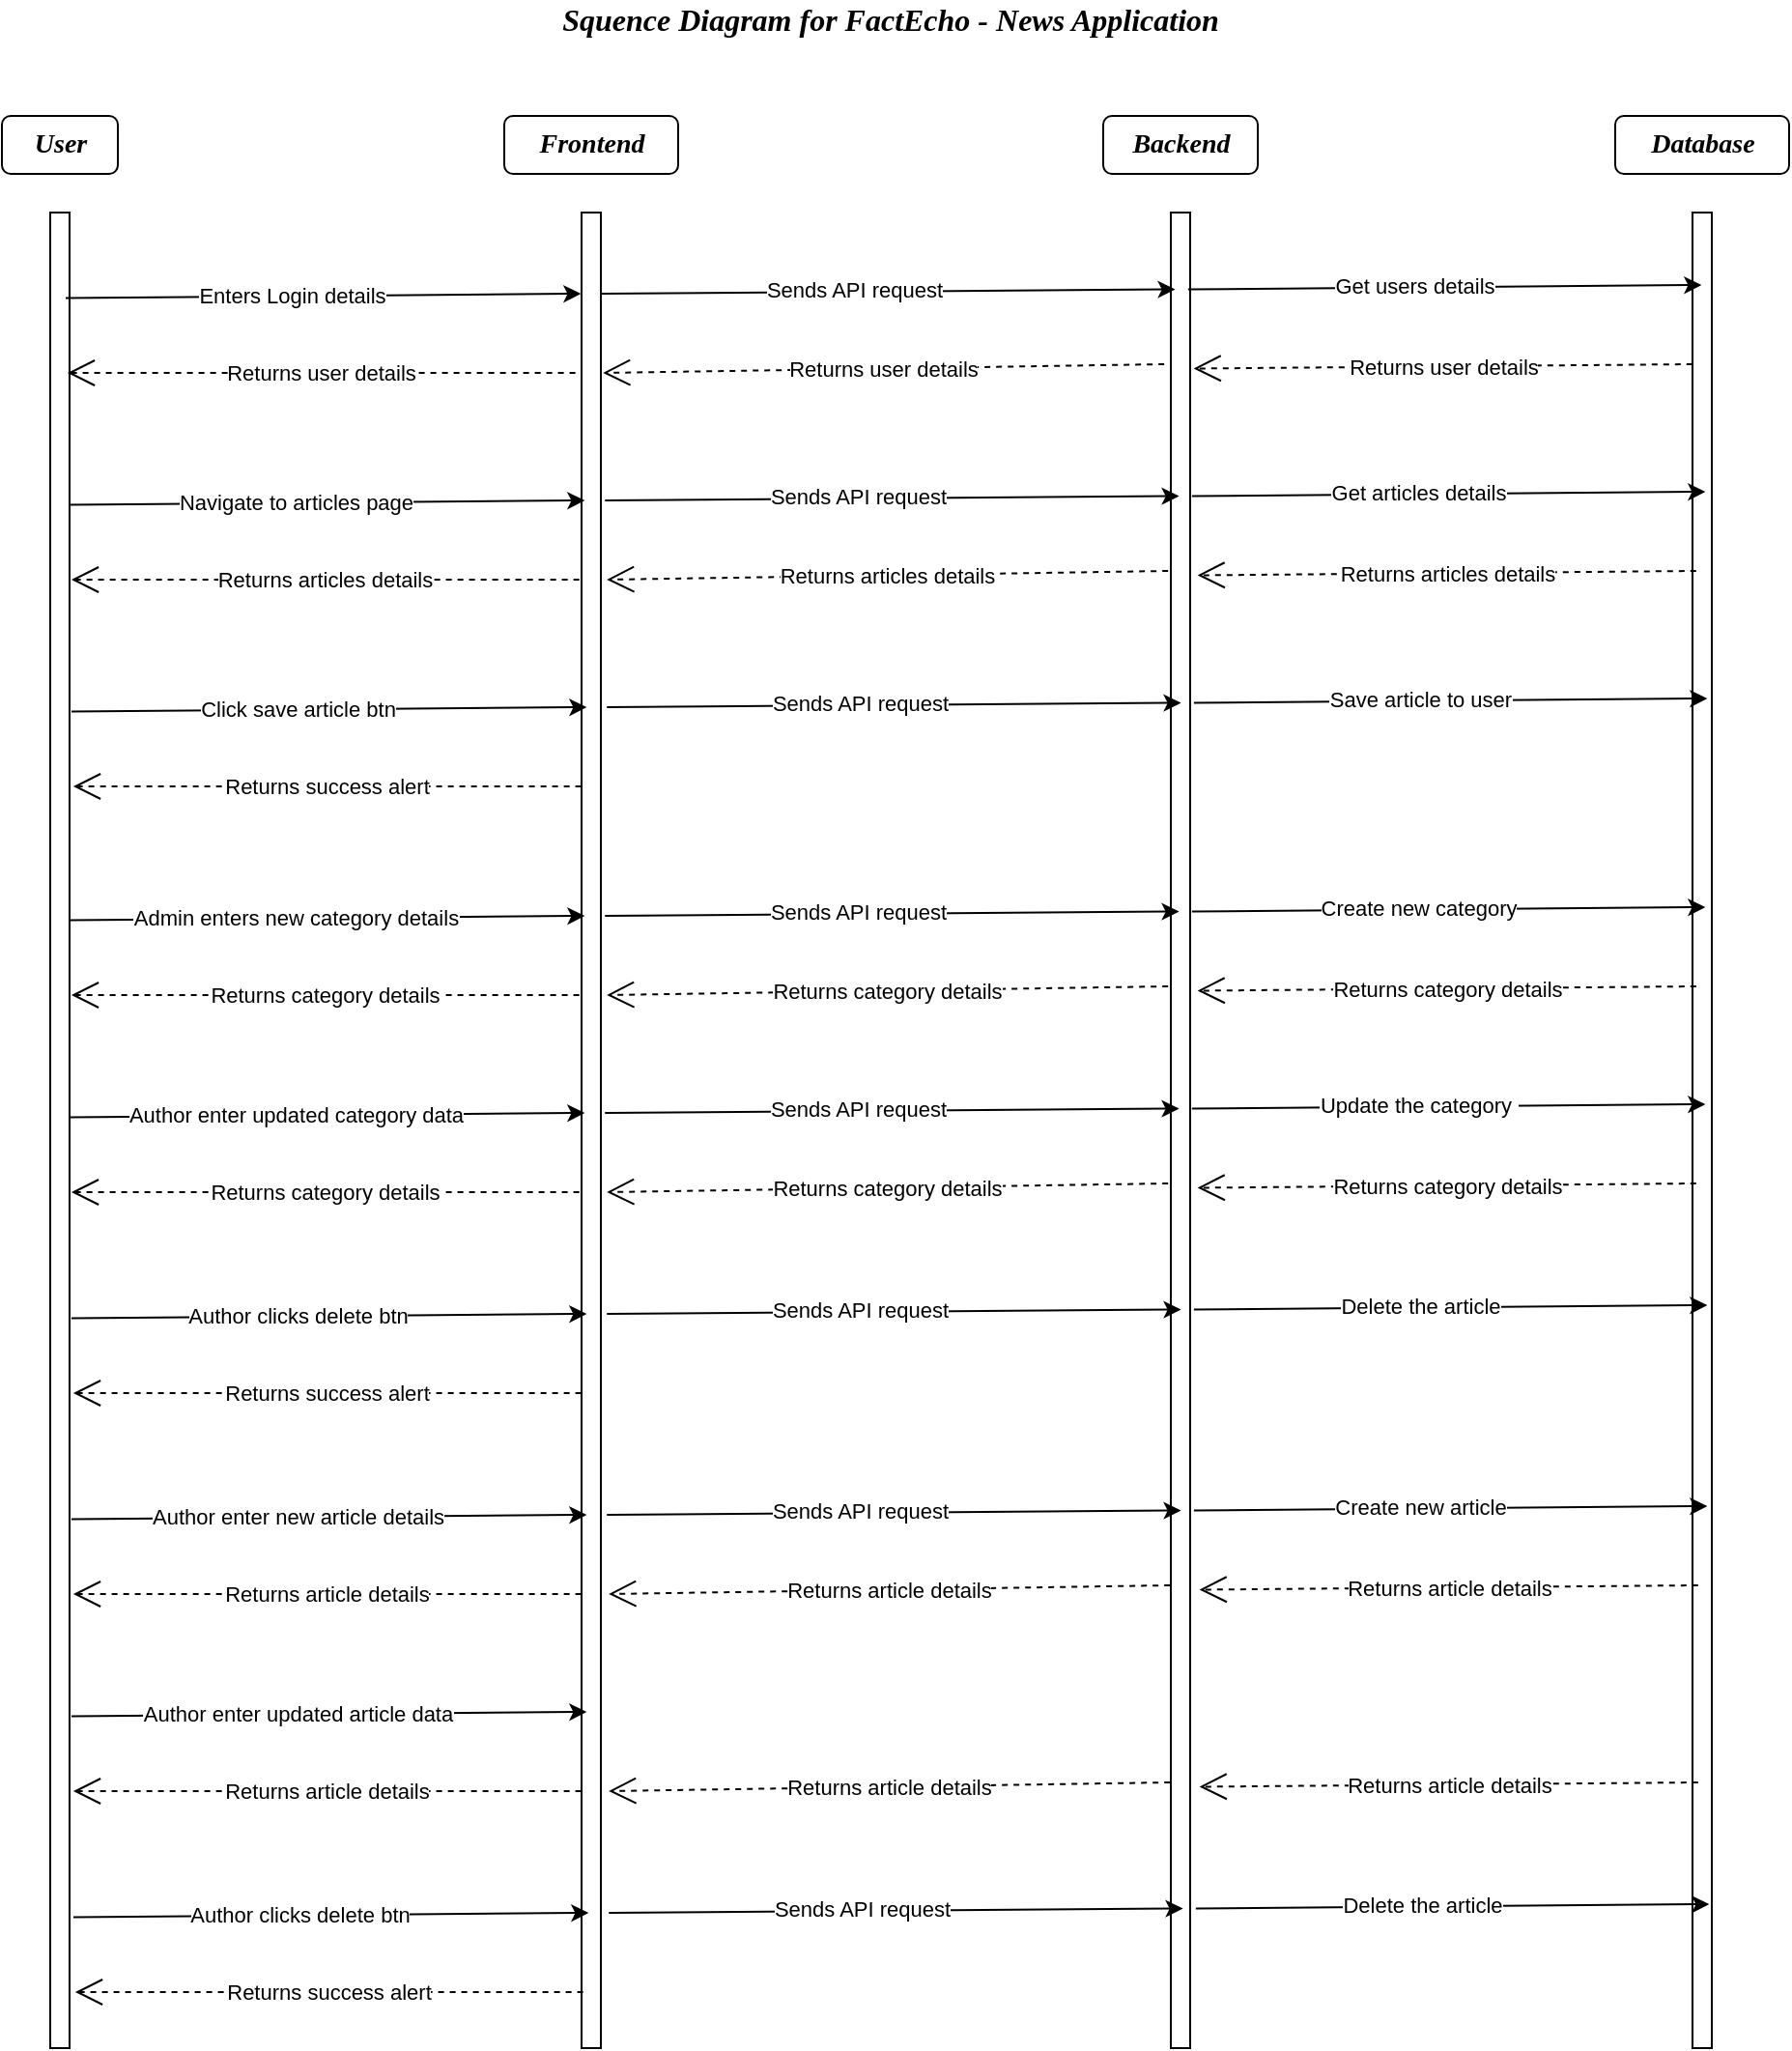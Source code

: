 <mxfile version="25.0.3">
  <diagram id="dY45TQ-w7fdcfm2Qn3ZN" name="FactEcho_Activity_Diagram">
    <mxGraphModel dx="1067" dy="438" grid="1" gridSize="10" guides="1" tooltips="1" connect="1" arrows="1" fold="1" page="1" pageScale="1" pageWidth="1000" pageHeight="1200" background="#FFFFFF" math="0" shadow="0">
      <root>
        <mxCell id="0" />
        <mxCell id="1" parent="0" />
        <mxCell id="yKD-m02PQ9OZUbO48GMc-2" value="Squence Diagram for FactEcho - News Application" style="rounded=1;whiteSpace=wrap;html=1;fontFamily=cascadia code;fontStyle=3;fontSize=16;fillColor=none;strokeColor=none;" parent="1" vertex="1">
          <mxGeometry x="230" y="40" width="540" height="20" as="geometry" />
        </mxCell>
        <mxCell id="vftlXwn7fZOC-WljvHDY-3" value="&lt;b&gt;&lt;i&gt;&lt;font style=&quot;font-size: 14px;&quot;&gt;User&lt;/font&gt;&lt;/i&gt;&lt;/b&gt;" style="text;html=1;align=center;verticalAlign=middle;resizable=0;points=[];autosize=1;strokeColor=default;fillColor=none;fontFamily=cascadia code;labelBorderColor=none;rounded=1;" parent="1" vertex="1">
          <mxGeometry x="40.0" y="100" width="60" height="30" as="geometry" />
        </mxCell>
        <mxCell id="J9MaLXeX4LtqHDC7mqIu-37" style="edgeStyle=orthogonalEdgeStyle;rounded=0;orthogonalLoop=1;jettySize=auto;html=1;entryX=0.5;entryY=0;entryDx=0;entryDy=0;fontFamily=cascadia code;" parent="1" edge="1">
          <mxGeometry relative="1" as="geometry">
            <mxPoint x="400" y="1870" as="sourcePoint" />
          </mxGeometry>
        </mxCell>
        <mxCell id="J9MaLXeX4LtqHDC7mqIu-52" style="edgeStyle=orthogonalEdgeStyle;rounded=0;orthogonalLoop=1;jettySize=auto;html=1;entryX=0.478;entryY=0.086;entryDx=0;entryDy=0;entryPerimeter=0;" parent="1" edge="1">
          <mxGeometry relative="1" as="geometry">
            <mxPoint x="400" y="2000" as="sourcePoint" />
          </mxGeometry>
        </mxCell>
        <mxCell id="J9MaLXeX4LtqHDC7mqIu-120" style="edgeStyle=orthogonalEdgeStyle;rounded=0;orthogonalLoop=1;jettySize=auto;html=1;entryX=1;entryY=0.5;entryDx=0;entryDy=0;" parent="1" edge="1">
          <mxGeometry relative="1" as="geometry">
            <Array as="points">
              <mxPoint x="534" y="3877" />
              <mxPoint x="534" y="3770" />
            </Array>
            <mxPoint x="504.35" y="3770" as="targetPoint" />
          </mxGeometry>
        </mxCell>
        <mxCell id="J9MaLXeX4LtqHDC7mqIu-121" style="edgeStyle=orthogonalEdgeStyle;rounded=0;orthogonalLoop=1;jettySize=auto;html=1;entryX=0.5;entryY=0;entryDx=0;entryDy=0;" parent="1" edge="1">
          <mxGeometry relative="1" as="geometry">
            <mxPoint x="400.476" y="3921.974" as="sourcePoint" />
          </mxGeometry>
        </mxCell>
        <mxCell id="ife51Tz1aMxQsqLf8Mpb-1" value="&lt;b&gt;&lt;i&gt;&lt;font style=&quot;font-size: 14px;&quot;&gt;Frontend&lt;/font&gt;&lt;/i&gt;&lt;/b&gt;" style="text;html=1;align=center;verticalAlign=middle;resizable=0;points=[];autosize=1;strokeColor=default;fillColor=none;fontFamily=cascadia code;labelBorderColor=none;rounded=1;" vertex="1" parent="1">
          <mxGeometry x="300.0" y="100" width="90" height="30" as="geometry" />
        </mxCell>
        <mxCell id="ife51Tz1aMxQsqLf8Mpb-2" value="&lt;b&gt;&lt;i&gt;&lt;font style=&quot;font-size: 14px;&quot;&gt;Backend&lt;/font&gt;&lt;/i&gt;&lt;/b&gt;" style="text;html=1;align=center;verticalAlign=middle;resizable=0;points=[];autosize=1;strokeColor=default;fillColor=none;fontFamily=cascadia code;labelBorderColor=none;rounded=1;" vertex="1" parent="1">
          <mxGeometry x="610" y="100" width="80" height="30" as="geometry" />
        </mxCell>
        <mxCell id="ife51Tz1aMxQsqLf8Mpb-3" value="&lt;span style=&quot;font-size: 14px;&quot;&gt;&lt;b&gt;&lt;i&gt;Database&lt;/i&gt;&lt;/b&gt;&lt;/span&gt;" style="text;html=1;align=center;verticalAlign=middle;resizable=0;points=[];autosize=1;strokeColor=default;fillColor=none;fontFamily=cascadia code;labelBorderColor=none;rounded=1;" vertex="1" parent="1">
          <mxGeometry x="875" y="100" width="90" height="30" as="geometry" />
        </mxCell>
        <mxCell id="ife51Tz1aMxQsqLf8Mpb-7" value="" style="rounded=0;whiteSpace=wrap;html=1;" vertex="1" parent="1">
          <mxGeometry x="65" y="150" width="10" height="950" as="geometry" />
        </mxCell>
        <mxCell id="ife51Tz1aMxQsqLf8Mpb-8" value="" style="rounded=0;whiteSpace=wrap;html=1;" vertex="1" parent="1">
          <mxGeometry x="340" y="150" width="10" height="950" as="geometry" />
        </mxCell>
        <mxCell id="ife51Tz1aMxQsqLf8Mpb-9" value="" style="rounded=0;whiteSpace=wrap;html=1;" vertex="1" parent="1">
          <mxGeometry x="645" y="150" width="10" height="950" as="geometry" />
        </mxCell>
        <mxCell id="ife51Tz1aMxQsqLf8Mpb-10" value="" style="rounded=0;whiteSpace=wrap;html=1;" vertex="1" parent="1">
          <mxGeometry x="915" y="150" width="10" height="950" as="geometry" />
        </mxCell>
        <mxCell id="ife51Tz1aMxQsqLf8Mpb-11" value="" style="endArrow=classic;html=1;rounded=0;exitX=0.8;exitY=0.013;exitDx=0;exitDy=0;exitPerimeter=0;entryX=-0.033;entryY=0.012;entryDx=0;entryDy=0;entryPerimeter=0;" edge="1" parent="1">
          <mxGeometry width="50" height="50" relative="1" as="geometry">
            <mxPoint x="73.0" y="194.25" as="sourcePoint" />
            <mxPoint x="339.67" y="192" as="targetPoint" />
          </mxGeometry>
        </mxCell>
        <mxCell id="ife51Tz1aMxQsqLf8Mpb-13" value="Enters Login details" style="edgeLabel;html=1;align=center;verticalAlign=middle;resizable=0;points=[];" vertex="1" connectable="0" parent="ife51Tz1aMxQsqLf8Mpb-11">
          <mxGeometry x="-0.121" y="1" relative="1" as="geometry">
            <mxPoint as="offset" />
          </mxGeometry>
        </mxCell>
        <mxCell id="ife51Tz1aMxQsqLf8Mpb-14" value="" style="endArrow=classic;html=1;rounded=0;entryX=0.229;entryY=0.011;entryDx=0;entryDy=0;entryPerimeter=0;exitX=1.014;exitY=0.012;exitDx=0;exitDy=0;exitPerimeter=0;" edge="1" parent="1">
          <mxGeometry width="50" height="50" relative="1" as="geometry">
            <mxPoint x="350.14" y="192" as="sourcePoint" />
            <mxPoint x="647.29" y="189.75" as="targetPoint" />
          </mxGeometry>
        </mxCell>
        <mxCell id="ife51Tz1aMxQsqLf8Mpb-15" value="Sends API request" style="edgeLabel;html=1;align=center;verticalAlign=middle;resizable=0;points=[];" vertex="1" connectable="0" parent="ife51Tz1aMxQsqLf8Mpb-14">
          <mxGeometry x="-0.121" y="1" relative="1" as="geometry">
            <mxPoint as="offset" />
          </mxGeometry>
        </mxCell>
        <mxCell id="ife51Tz1aMxQsqLf8Mpb-17" value="" style="endArrow=classic;html=1;rounded=0;entryX=0.467;entryY=0.01;entryDx=0;entryDy=0;entryPerimeter=0;exitX=0.895;exitY=0.011;exitDx=0;exitDy=0;exitPerimeter=0;" edge="1" parent="1">
          <mxGeometry width="50" height="50" relative="1" as="geometry">
            <mxPoint x="653.95" y="189.75" as="sourcePoint" />
            <mxPoint x="919.67" y="187.5" as="targetPoint" />
          </mxGeometry>
        </mxCell>
        <mxCell id="ife51Tz1aMxQsqLf8Mpb-18" value="Get users details" style="edgeLabel;html=1;align=center;verticalAlign=middle;resizable=0;points=[];" vertex="1" connectable="0" parent="ife51Tz1aMxQsqLf8Mpb-17">
          <mxGeometry x="-0.121" y="1" relative="1" as="geometry">
            <mxPoint as="offset" />
          </mxGeometry>
        </mxCell>
        <mxCell id="ife51Tz1aMxQsqLf8Mpb-20" value="Returns user details" style="endArrow=open;endSize=12;dashed=1;html=1;rounded=0;exitX=-0.01;exitY=0.018;exitDx=0;exitDy=0;exitPerimeter=0;entryX=1.181;entryY=0.019;entryDx=0;entryDy=0;entryPerimeter=0;" edge="1" parent="1">
          <mxGeometry width="160" relative="1" as="geometry">
            <mxPoint x="914.9" y="228.5" as="sourcePoint" />
            <mxPoint x="656.81" y="230.75" as="targetPoint" />
          </mxGeometry>
        </mxCell>
        <mxCell id="ife51Tz1aMxQsqLf8Mpb-22" value="Returns user details" style="endArrow=open;endSize=12;dashed=1;html=1;rounded=0;exitX=-0.343;exitY=0.018;exitDx=0;exitDy=0;exitPerimeter=0;entryX=1.11;entryY=0.02;entryDx=0;entryDy=0;entryPerimeter=0;" edge="1" parent="1">
          <mxGeometry width="160" relative="1" as="geometry">
            <mxPoint x="641.57" y="228.5" as="sourcePoint" />
            <mxPoint x="351.1" y="233" as="targetPoint" />
          </mxGeometry>
        </mxCell>
        <mxCell id="ife51Tz1aMxQsqLf8Mpb-23" value="Returns user details" style="endArrow=open;endSize=12;dashed=1;html=1;rounded=0;exitX=-0.319;exitY=0.02;exitDx=0;exitDy=0;exitPerimeter=0;entryX=0.895;entryY=0.02;entryDx=0;entryDy=0;entryPerimeter=0;" edge="1" parent="1">
          <mxGeometry width="160" relative="1" as="geometry">
            <mxPoint x="336.81" y="233" as="sourcePoint" />
            <mxPoint x="73.95" y="233" as="targetPoint" />
          </mxGeometry>
        </mxCell>
        <mxCell id="ife51Tz1aMxQsqLf8Mpb-24" value="" style="endArrow=classic;html=1;rounded=0;exitX=0.8;exitY=0.013;exitDx=0;exitDy=0;exitPerimeter=0;entryX=-0.033;entryY=0.012;entryDx=0;entryDy=0;entryPerimeter=0;" edge="1" parent="1">
          <mxGeometry width="50" height="50" relative="1" as="geometry">
            <mxPoint x="75.0" y="301.25" as="sourcePoint" />
            <mxPoint x="341.67" y="299" as="targetPoint" />
          </mxGeometry>
        </mxCell>
        <mxCell id="ife51Tz1aMxQsqLf8Mpb-25" value="Navigate to articles page" style="edgeLabel;html=1;align=center;verticalAlign=middle;resizable=0;points=[];" vertex="1" connectable="0" parent="ife51Tz1aMxQsqLf8Mpb-24">
          <mxGeometry x="-0.121" y="1" relative="1" as="geometry">
            <mxPoint as="offset" />
          </mxGeometry>
        </mxCell>
        <mxCell id="ife51Tz1aMxQsqLf8Mpb-26" value="" style="endArrow=classic;html=1;rounded=0;entryX=0.229;entryY=0.011;entryDx=0;entryDy=0;entryPerimeter=0;exitX=1.014;exitY=0.012;exitDx=0;exitDy=0;exitPerimeter=0;" edge="1" parent="1">
          <mxGeometry width="50" height="50" relative="1" as="geometry">
            <mxPoint x="352.14" y="299" as="sourcePoint" />
            <mxPoint x="649.29" y="296.75" as="targetPoint" />
          </mxGeometry>
        </mxCell>
        <mxCell id="ife51Tz1aMxQsqLf8Mpb-27" value="Sends API request" style="edgeLabel;html=1;align=center;verticalAlign=middle;resizable=0;points=[];" vertex="1" connectable="0" parent="ife51Tz1aMxQsqLf8Mpb-26">
          <mxGeometry x="-0.121" y="1" relative="1" as="geometry">
            <mxPoint as="offset" />
          </mxGeometry>
        </mxCell>
        <mxCell id="ife51Tz1aMxQsqLf8Mpb-28" value="" style="endArrow=classic;html=1;rounded=0;entryX=0.467;entryY=0.01;entryDx=0;entryDy=0;entryPerimeter=0;exitX=0.895;exitY=0.011;exitDx=0;exitDy=0;exitPerimeter=0;" edge="1" parent="1">
          <mxGeometry width="50" height="50" relative="1" as="geometry">
            <mxPoint x="655.95" y="296.75" as="sourcePoint" />
            <mxPoint x="921.67" y="294.5" as="targetPoint" />
          </mxGeometry>
        </mxCell>
        <mxCell id="ife51Tz1aMxQsqLf8Mpb-29" value="Get articles details" style="edgeLabel;html=1;align=center;verticalAlign=middle;resizable=0;points=[];" vertex="1" connectable="0" parent="ife51Tz1aMxQsqLf8Mpb-28">
          <mxGeometry x="-0.121" y="1" relative="1" as="geometry">
            <mxPoint as="offset" />
          </mxGeometry>
        </mxCell>
        <mxCell id="ife51Tz1aMxQsqLf8Mpb-30" value="Returns articles details" style="endArrow=open;endSize=12;dashed=1;html=1;rounded=0;exitX=-0.01;exitY=0.018;exitDx=0;exitDy=0;exitPerimeter=0;entryX=1.181;entryY=0.019;entryDx=0;entryDy=0;entryPerimeter=0;" edge="1" parent="1">
          <mxGeometry width="160" relative="1" as="geometry">
            <mxPoint x="916.9" y="335.5" as="sourcePoint" />
            <mxPoint x="658.81" y="337.75" as="targetPoint" />
          </mxGeometry>
        </mxCell>
        <mxCell id="ife51Tz1aMxQsqLf8Mpb-31" value="Returns articles details" style="endArrow=open;endSize=12;dashed=1;html=1;rounded=0;exitX=-0.343;exitY=0.018;exitDx=0;exitDy=0;exitPerimeter=0;entryX=1.11;entryY=0.02;entryDx=0;entryDy=0;entryPerimeter=0;" edge="1" parent="1">
          <mxGeometry width="160" relative="1" as="geometry">
            <mxPoint x="643.57" y="335.5" as="sourcePoint" />
            <mxPoint x="353.1" y="340" as="targetPoint" />
          </mxGeometry>
        </mxCell>
        <mxCell id="ife51Tz1aMxQsqLf8Mpb-32" value="Returns articles details" style="endArrow=open;endSize=12;dashed=1;html=1;rounded=0;exitX=-0.319;exitY=0.02;exitDx=0;exitDy=0;exitPerimeter=0;entryX=0.895;entryY=0.02;entryDx=0;entryDy=0;entryPerimeter=0;" edge="1" parent="1">
          <mxGeometry width="160" relative="1" as="geometry">
            <mxPoint x="338.81" y="340" as="sourcePoint" />
            <mxPoint x="75.95" y="340" as="targetPoint" />
          </mxGeometry>
        </mxCell>
        <mxCell id="ife51Tz1aMxQsqLf8Mpb-36" value="" style="endArrow=classic;html=1;rounded=0;exitX=0.8;exitY=0.013;exitDx=0;exitDy=0;exitPerimeter=0;entryX=-0.033;entryY=0.012;entryDx=0;entryDy=0;entryPerimeter=0;" edge="1" parent="1">
          <mxGeometry width="50" height="50" relative="1" as="geometry">
            <mxPoint x="76.0" y="408.25" as="sourcePoint" />
            <mxPoint x="342.67" y="406" as="targetPoint" />
          </mxGeometry>
        </mxCell>
        <mxCell id="ife51Tz1aMxQsqLf8Mpb-37" value="Click save article btn" style="edgeLabel;html=1;align=center;verticalAlign=middle;resizable=0;points=[];" vertex="1" connectable="0" parent="ife51Tz1aMxQsqLf8Mpb-36">
          <mxGeometry x="-0.121" y="1" relative="1" as="geometry">
            <mxPoint as="offset" />
          </mxGeometry>
        </mxCell>
        <mxCell id="ife51Tz1aMxQsqLf8Mpb-38" value="" style="endArrow=classic;html=1;rounded=0;entryX=0.229;entryY=0.011;entryDx=0;entryDy=0;entryPerimeter=0;exitX=1.014;exitY=0.012;exitDx=0;exitDy=0;exitPerimeter=0;" edge="1" parent="1">
          <mxGeometry width="50" height="50" relative="1" as="geometry">
            <mxPoint x="353.14" y="406" as="sourcePoint" />
            <mxPoint x="650.29" y="403.75" as="targetPoint" />
          </mxGeometry>
        </mxCell>
        <mxCell id="ife51Tz1aMxQsqLf8Mpb-39" value="Sends API request" style="edgeLabel;html=1;align=center;verticalAlign=middle;resizable=0;points=[];" vertex="1" connectable="0" parent="ife51Tz1aMxQsqLf8Mpb-38">
          <mxGeometry x="-0.121" y="1" relative="1" as="geometry">
            <mxPoint as="offset" />
          </mxGeometry>
        </mxCell>
        <mxCell id="ife51Tz1aMxQsqLf8Mpb-40" value="" style="endArrow=classic;html=1;rounded=0;entryX=0.467;entryY=0.01;entryDx=0;entryDy=0;entryPerimeter=0;exitX=0.895;exitY=0.011;exitDx=0;exitDy=0;exitPerimeter=0;" edge="1" parent="1">
          <mxGeometry width="50" height="50" relative="1" as="geometry">
            <mxPoint x="656.95" y="403.75" as="sourcePoint" />
            <mxPoint x="922.67" y="401.5" as="targetPoint" />
          </mxGeometry>
        </mxCell>
        <mxCell id="ife51Tz1aMxQsqLf8Mpb-41" value="Save article to user" style="edgeLabel;html=1;align=center;verticalAlign=middle;resizable=0;points=[];" vertex="1" connectable="0" parent="ife51Tz1aMxQsqLf8Mpb-40">
          <mxGeometry x="-0.121" y="1" relative="1" as="geometry">
            <mxPoint as="offset" />
          </mxGeometry>
        </mxCell>
        <mxCell id="ife51Tz1aMxQsqLf8Mpb-44" value="Returns success alert" style="endArrow=open;endSize=12;dashed=1;html=1;rounded=0;exitX=-0.319;exitY=0.02;exitDx=0;exitDy=0;exitPerimeter=0;entryX=0.895;entryY=0.02;entryDx=0;entryDy=0;entryPerimeter=0;" edge="1" parent="1">
          <mxGeometry width="160" relative="1" as="geometry">
            <mxPoint x="339.81" y="447" as="sourcePoint" />
            <mxPoint x="76.95" y="447" as="targetPoint" />
          </mxGeometry>
        </mxCell>
        <mxCell id="ife51Tz1aMxQsqLf8Mpb-45" value="" style="endArrow=classic;html=1;rounded=0;exitX=0.8;exitY=0.013;exitDx=0;exitDy=0;exitPerimeter=0;entryX=-0.033;entryY=0.012;entryDx=0;entryDy=0;entryPerimeter=0;" edge="1" parent="1">
          <mxGeometry width="50" height="50" relative="1" as="geometry">
            <mxPoint x="75.0" y="516.25" as="sourcePoint" />
            <mxPoint x="341.67" y="514" as="targetPoint" />
          </mxGeometry>
        </mxCell>
        <mxCell id="ife51Tz1aMxQsqLf8Mpb-46" value="Admin enters new category details" style="edgeLabel;html=1;align=center;verticalAlign=middle;resizable=0;points=[];" vertex="1" connectable="0" parent="ife51Tz1aMxQsqLf8Mpb-45">
          <mxGeometry x="-0.121" y="1" relative="1" as="geometry">
            <mxPoint as="offset" />
          </mxGeometry>
        </mxCell>
        <mxCell id="ife51Tz1aMxQsqLf8Mpb-47" value="" style="endArrow=classic;html=1;rounded=0;entryX=0.229;entryY=0.011;entryDx=0;entryDy=0;entryPerimeter=0;exitX=1.014;exitY=0.012;exitDx=0;exitDy=0;exitPerimeter=0;" edge="1" parent="1">
          <mxGeometry width="50" height="50" relative="1" as="geometry">
            <mxPoint x="352.14" y="514" as="sourcePoint" />
            <mxPoint x="649.29" y="511.75" as="targetPoint" />
          </mxGeometry>
        </mxCell>
        <mxCell id="ife51Tz1aMxQsqLf8Mpb-48" value="Sends API request" style="edgeLabel;html=1;align=center;verticalAlign=middle;resizable=0;points=[];" vertex="1" connectable="0" parent="ife51Tz1aMxQsqLf8Mpb-47">
          <mxGeometry x="-0.121" y="1" relative="1" as="geometry">
            <mxPoint as="offset" />
          </mxGeometry>
        </mxCell>
        <mxCell id="ife51Tz1aMxQsqLf8Mpb-49" value="" style="endArrow=classic;html=1;rounded=0;entryX=0.467;entryY=0.01;entryDx=0;entryDy=0;entryPerimeter=0;exitX=0.895;exitY=0.011;exitDx=0;exitDy=0;exitPerimeter=0;" edge="1" parent="1">
          <mxGeometry width="50" height="50" relative="1" as="geometry">
            <mxPoint x="655.95" y="511.75" as="sourcePoint" />
            <mxPoint x="921.67" y="509.5" as="targetPoint" />
          </mxGeometry>
        </mxCell>
        <mxCell id="ife51Tz1aMxQsqLf8Mpb-50" value="Create new category" style="edgeLabel;html=1;align=center;verticalAlign=middle;resizable=0;points=[];" vertex="1" connectable="0" parent="ife51Tz1aMxQsqLf8Mpb-49">
          <mxGeometry x="-0.121" y="1" relative="1" as="geometry">
            <mxPoint as="offset" />
          </mxGeometry>
        </mxCell>
        <mxCell id="ife51Tz1aMxQsqLf8Mpb-51" value="Returns category details" style="endArrow=open;endSize=12;dashed=1;html=1;rounded=0;exitX=-0.01;exitY=0.018;exitDx=0;exitDy=0;exitPerimeter=0;entryX=1.181;entryY=0.019;entryDx=0;entryDy=0;entryPerimeter=0;" edge="1" parent="1">
          <mxGeometry width="160" relative="1" as="geometry">
            <mxPoint x="916.9" y="550.5" as="sourcePoint" />
            <mxPoint x="658.81" y="552.75" as="targetPoint" />
          </mxGeometry>
        </mxCell>
        <mxCell id="ife51Tz1aMxQsqLf8Mpb-52" value="Returns category details" style="endArrow=open;endSize=12;dashed=1;html=1;rounded=0;exitX=-0.343;exitY=0.018;exitDx=0;exitDy=0;exitPerimeter=0;entryX=1.11;entryY=0.02;entryDx=0;entryDy=0;entryPerimeter=0;" edge="1" parent="1">
          <mxGeometry width="160" relative="1" as="geometry">
            <mxPoint x="643.57" y="550.5" as="sourcePoint" />
            <mxPoint x="353.1" y="555" as="targetPoint" />
          </mxGeometry>
        </mxCell>
        <mxCell id="ife51Tz1aMxQsqLf8Mpb-53" value="Returns category details" style="endArrow=open;endSize=12;dashed=1;html=1;rounded=0;exitX=-0.319;exitY=0.02;exitDx=0;exitDy=0;exitPerimeter=0;entryX=0.895;entryY=0.02;entryDx=0;entryDy=0;entryPerimeter=0;" edge="1" parent="1">
          <mxGeometry width="160" relative="1" as="geometry">
            <mxPoint x="338.81" y="555" as="sourcePoint" />
            <mxPoint x="75.95" y="555" as="targetPoint" />
          </mxGeometry>
        </mxCell>
        <mxCell id="ife51Tz1aMxQsqLf8Mpb-54" value="" style="endArrow=classic;html=1;rounded=0;exitX=0.8;exitY=0.013;exitDx=0;exitDy=0;exitPerimeter=0;entryX=-0.033;entryY=0.012;entryDx=0;entryDy=0;entryPerimeter=0;" edge="1" parent="1">
          <mxGeometry width="50" height="50" relative="1" as="geometry">
            <mxPoint x="75.0" y="618.25" as="sourcePoint" />
            <mxPoint x="341.67" y="616" as="targetPoint" />
          </mxGeometry>
        </mxCell>
        <mxCell id="ife51Tz1aMxQsqLf8Mpb-55" value="Author enter updated category data" style="edgeLabel;html=1;align=center;verticalAlign=middle;resizable=0;points=[];" vertex="1" connectable="0" parent="ife51Tz1aMxQsqLf8Mpb-54">
          <mxGeometry x="-0.121" y="1" relative="1" as="geometry">
            <mxPoint as="offset" />
          </mxGeometry>
        </mxCell>
        <mxCell id="ife51Tz1aMxQsqLf8Mpb-56" value="" style="endArrow=classic;html=1;rounded=0;entryX=0.229;entryY=0.011;entryDx=0;entryDy=0;entryPerimeter=0;exitX=1.014;exitY=0.012;exitDx=0;exitDy=0;exitPerimeter=0;" edge="1" parent="1">
          <mxGeometry width="50" height="50" relative="1" as="geometry">
            <mxPoint x="352.14" y="616" as="sourcePoint" />
            <mxPoint x="649.29" y="613.75" as="targetPoint" />
          </mxGeometry>
        </mxCell>
        <mxCell id="ife51Tz1aMxQsqLf8Mpb-57" value="Sends API request" style="edgeLabel;html=1;align=center;verticalAlign=middle;resizable=0;points=[];" vertex="1" connectable="0" parent="ife51Tz1aMxQsqLf8Mpb-56">
          <mxGeometry x="-0.121" y="1" relative="1" as="geometry">
            <mxPoint as="offset" />
          </mxGeometry>
        </mxCell>
        <mxCell id="ife51Tz1aMxQsqLf8Mpb-58" value="" style="endArrow=classic;html=1;rounded=0;entryX=0.467;entryY=0.01;entryDx=0;entryDy=0;entryPerimeter=0;exitX=0.895;exitY=0.011;exitDx=0;exitDy=0;exitPerimeter=0;" edge="1" parent="1">
          <mxGeometry width="50" height="50" relative="1" as="geometry">
            <mxPoint x="655.95" y="613.75" as="sourcePoint" />
            <mxPoint x="921.67" y="611.5" as="targetPoint" />
          </mxGeometry>
        </mxCell>
        <mxCell id="ife51Tz1aMxQsqLf8Mpb-59" value="Update the category&amp;nbsp;" style="edgeLabel;html=1;align=center;verticalAlign=middle;resizable=0;points=[];" vertex="1" connectable="0" parent="ife51Tz1aMxQsqLf8Mpb-58">
          <mxGeometry x="-0.121" y="1" relative="1" as="geometry">
            <mxPoint as="offset" />
          </mxGeometry>
        </mxCell>
        <mxCell id="ife51Tz1aMxQsqLf8Mpb-60" value="Returns category details" style="endArrow=open;endSize=12;dashed=1;html=1;rounded=0;exitX=-0.01;exitY=0.018;exitDx=0;exitDy=0;exitPerimeter=0;entryX=1.181;entryY=0.019;entryDx=0;entryDy=0;entryPerimeter=0;" edge="1" parent="1">
          <mxGeometry width="160" relative="1" as="geometry">
            <mxPoint x="916.9" y="652.5" as="sourcePoint" />
            <mxPoint x="658.81" y="654.75" as="targetPoint" />
          </mxGeometry>
        </mxCell>
        <mxCell id="ife51Tz1aMxQsqLf8Mpb-61" value="Returns category details" style="endArrow=open;endSize=12;dashed=1;html=1;rounded=0;exitX=-0.343;exitY=0.018;exitDx=0;exitDy=0;exitPerimeter=0;entryX=1.11;entryY=0.02;entryDx=0;entryDy=0;entryPerimeter=0;" edge="1" parent="1">
          <mxGeometry width="160" relative="1" as="geometry">
            <mxPoint x="643.57" y="652.5" as="sourcePoint" />
            <mxPoint x="353.1" y="657" as="targetPoint" />
          </mxGeometry>
        </mxCell>
        <mxCell id="ife51Tz1aMxQsqLf8Mpb-62" value="Returns category details" style="endArrow=open;endSize=12;dashed=1;html=1;rounded=0;exitX=-0.319;exitY=0.02;exitDx=0;exitDy=0;exitPerimeter=0;entryX=0.895;entryY=0.02;entryDx=0;entryDy=0;entryPerimeter=0;" edge="1" parent="1">
          <mxGeometry width="160" relative="1" as="geometry">
            <mxPoint x="338.81" y="657" as="sourcePoint" />
            <mxPoint x="75.95" y="657" as="targetPoint" />
          </mxGeometry>
        </mxCell>
        <mxCell id="ife51Tz1aMxQsqLf8Mpb-63" value="" style="endArrow=classic;html=1;rounded=0;exitX=0.8;exitY=0.013;exitDx=0;exitDy=0;exitPerimeter=0;entryX=-0.033;entryY=0.012;entryDx=0;entryDy=0;entryPerimeter=0;" edge="1" parent="1">
          <mxGeometry width="50" height="50" relative="1" as="geometry">
            <mxPoint x="76.0" y="722.25" as="sourcePoint" />
            <mxPoint x="342.67" y="720" as="targetPoint" />
          </mxGeometry>
        </mxCell>
        <mxCell id="ife51Tz1aMxQsqLf8Mpb-64" value="Author clicks delete btn" style="edgeLabel;html=1;align=center;verticalAlign=middle;resizable=0;points=[];" vertex="1" connectable="0" parent="ife51Tz1aMxQsqLf8Mpb-63">
          <mxGeometry x="-0.121" y="1" relative="1" as="geometry">
            <mxPoint as="offset" />
          </mxGeometry>
        </mxCell>
        <mxCell id="ife51Tz1aMxQsqLf8Mpb-65" value="" style="endArrow=classic;html=1;rounded=0;entryX=0.229;entryY=0.011;entryDx=0;entryDy=0;entryPerimeter=0;exitX=1.014;exitY=0.012;exitDx=0;exitDy=0;exitPerimeter=0;" edge="1" parent="1">
          <mxGeometry width="50" height="50" relative="1" as="geometry">
            <mxPoint x="353.14" y="720" as="sourcePoint" />
            <mxPoint x="650.29" y="717.75" as="targetPoint" />
          </mxGeometry>
        </mxCell>
        <mxCell id="ife51Tz1aMxQsqLf8Mpb-66" value="Sends API request" style="edgeLabel;html=1;align=center;verticalAlign=middle;resizable=0;points=[];" vertex="1" connectable="0" parent="ife51Tz1aMxQsqLf8Mpb-65">
          <mxGeometry x="-0.121" y="1" relative="1" as="geometry">
            <mxPoint as="offset" />
          </mxGeometry>
        </mxCell>
        <mxCell id="ife51Tz1aMxQsqLf8Mpb-67" value="" style="endArrow=classic;html=1;rounded=0;entryX=0.467;entryY=0.01;entryDx=0;entryDy=0;entryPerimeter=0;exitX=0.895;exitY=0.011;exitDx=0;exitDy=0;exitPerimeter=0;" edge="1" parent="1">
          <mxGeometry width="50" height="50" relative="1" as="geometry">
            <mxPoint x="656.95" y="717.75" as="sourcePoint" />
            <mxPoint x="922.67" y="715.5" as="targetPoint" />
          </mxGeometry>
        </mxCell>
        <mxCell id="ife51Tz1aMxQsqLf8Mpb-68" value="Delete the article" style="edgeLabel;html=1;align=center;verticalAlign=middle;resizable=0;points=[];" vertex="1" connectable="0" parent="ife51Tz1aMxQsqLf8Mpb-67">
          <mxGeometry x="-0.121" y="1" relative="1" as="geometry">
            <mxPoint as="offset" />
          </mxGeometry>
        </mxCell>
        <mxCell id="ife51Tz1aMxQsqLf8Mpb-69" value="Returns success alert" style="endArrow=open;endSize=12;dashed=1;html=1;rounded=0;exitX=-0.319;exitY=0.02;exitDx=0;exitDy=0;exitPerimeter=0;entryX=0.895;entryY=0.02;entryDx=0;entryDy=0;entryPerimeter=0;" edge="1" parent="1">
          <mxGeometry width="160" relative="1" as="geometry">
            <mxPoint x="339.81" y="761" as="sourcePoint" />
            <mxPoint x="76.95" y="761" as="targetPoint" />
          </mxGeometry>
        </mxCell>
        <mxCell id="ife51Tz1aMxQsqLf8Mpb-70" value="" style="endArrow=classic;html=1;rounded=0;exitX=0.8;exitY=0.013;exitDx=0;exitDy=0;exitPerimeter=0;entryX=-0.033;entryY=0.012;entryDx=0;entryDy=0;entryPerimeter=0;" edge="1" parent="1">
          <mxGeometry width="50" height="50" relative="1" as="geometry">
            <mxPoint x="76.0" y="826.25" as="sourcePoint" />
            <mxPoint x="342.67" y="824" as="targetPoint" />
          </mxGeometry>
        </mxCell>
        <mxCell id="ife51Tz1aMxQsqLf8Mpb-71" value="Author enter new article details" style="edgeLabel;html=1;align=center;verticalAlign=middle;resizable=0;points=[];" vertex="1" connectable="0" parent="ife51Tz1aMxQsqLf8Mpb-70">
          <mxGeometry x="-0.121" y="1" relative="1" as="geometry">
            <mxPoint as="offset" />
          </mxGeometry>
        </mxCell>
        <mxCell id="ife51Tz1aMxQsqLf8Mpb-72" value="" style="endArrow=classic;html=1;rounded=0;entryX=0.229;entryY=0.011;entryDx=0;entryDy=0;entryPerimeter=0;exitX=1.014;exitY=0.012;exitDx=0;exitDy=0;exitPerimeter=0;" edge="1" parent="1">
          <mxGeometry width="50" height="50" relative="1" as="geometry">
            <mxPoint x="353.14" y="824" as="sourcePoint" />
            <mxPoint x="650.29" y="821.75" as="targetPoint" />
          </mxGeometry>
        </mxCell>
        <mxCell id="ife51Tz1aMxQsqLf8Mpb-73" value="Sends API request" style="edgeLabel;html=1;align=center;verticalAlign=middle;resizable=0;points=[];" vertex="1" connectable="0" parent="ife51Tz1aMxQsqLf8Mpb-72">
          <mxGeometry x="-0.121" y="1" relative="1" as="geometry">
            <mxPoint as="offset" />
          </mxGeometry>
        </mxCell>
        <mxCell id="ife51Tz1aMxQsqLf8Mpb-74" value="" style="endArrow=classic;html=1;rounded=0;entryX=0.467;entryY=0.01;entryDx=0;entryDy=0;entryPerimeter=0;exitX=0.895;exitY=0.011;exitDx=0;exitDy=0;exitPerimeter=0;" edge="1" parent="1">
          <mxGeometry width="50" height="50" relative="1" as="geometry">
            <mxPoint x="656.95" y="821.75" as="sourcePoint" />
            <mxPoint x="922.67" y="819.5" as="targetPoint" />
          </mxGeometry>
        </mxCell>
        <mxCell id="ife51Tz1aMxQsqLf8Mpb-75" value="Create new article" style="edgeLabel;html=1;align=center;verticalAlign=middle;resizable=0;points=[];" vertex="1" connectable="0" parent="ife51Tz1aMxQsqLf8Mpb-74">
          <mxGeometry x="-0.121" y="1" relative="1" as="geometry">
            <mxPoint as="offset" />
          </mxGeometry>
        </mxCell>
        <mxCell id="ife51Tz1aMxQsqLf8Mpb-76" value="Returns article details" style="endArrow=open;endSize=12;dashed=1;html=1;rounded=0;exitX=-0.01;exitY=0.018;exitDx=0;exitDy=0;exitPerimeter=0;entryX=1.181;entryY=0.019;entryDx=0;entryDy=0;entryPerimeter=0;" edge="1" parent="1">
          <mxGeometry width="160" relative="1" as="geometry">
            <mxPoint x="917.9" y="860.5" as="sourcePoint" />
            <mxPoint x="659.81" y="862.75" as="targetPoint" />
          </mxGeometry>
        </mxCell>
        <mxCell id="ife51Tz1aMxQsqLf8Mpb-77" value="Returns article details" style="endArrow=open;endSize=12;dashed=1;html=1;rounded=0;exitX=-0.343;exitY=0.018;exitDx=0;exitDy=0;exitPerimeter=0;entryX=1.11;entryY=0.02;entryDx=0;entryDy=0;entryPerimeter=0;" edge="1" parent="1">
          <mxGeometry width="160" relative="1" as="geometry">
            <mxPoint x="644.57" y="860.5" as="sourcePoint" />
            <mxPoint x="354.1" y="865" as="targetPoint" />
          </mxGeometry>
        </mxCell>
        <mxCell id="ife51Tz1aMxQsqLf8Mpb-78" value="Returns article details" style="endArrow=open;endSize=12;dashed=1;html=1;rounded=0;exitX=-0.319;exitY=0.02;exitDx=0;exitDy=0;exitPerimeter=0;entryX=0.895;entryY=0.02;entryDx=0;entryDy=0;entryPerimeter=0;" edge="1" parent="1">
          <mxGeometry width="160" relative="1" as="geometry">
            <mxPoint x="339.81" y="865" as="sourcePoint" />
            <mxPoint x="76.95" y="865" as="targetPoint" />
          </mxGeometry>
        </mxCell>
        <mxCell id="ife51Tz1aMxQsqLf8Mpb-79" value="" style="endArrow=classic;html=1;rounded=0;exitX=0.8;exitY=0.013;exitDx=0;exitDy=0;exitPerimeter=0;entryX=-0.033;entryY=0.012;entryDx=0;entryDy=0;entryPerimeter=0;" edge="1" parent="1">
          <mxGeometry width="50" height="50" relative="1" as="geometry">
            <mxPoint x="76.0" y="928.25" as="sourcePoint" />
            <mxPoint x="342.67" y="926" as="targetPoint" />
          </mxGeometry>
        </mxCell>
        <mxCell id="ife51Tz1aMxQsqLf8Mpb-80" value="Author enter updated article data" style="edgeLabel;html=1;align=center;verticalAlign=middle;resizable=0;points=[];" vertex="1" connectable="0" parent="ife51Tz1aMxQsqLf8Mpb-79">
          <mxGeometry x="-0.121" y="1" relative="1" as="geometry">
            <mxPoint as="offset" />
          </mxGeometry>
        </mxCell>
        <mxCell id="ife51Tz1aMxQsqLf8Mpb-81" value="Returns article details" style="endArrow=open;endSize=12;dashed=1;html=1;rounded=0;exitX=-0.01;exitY=0.018;exitDx=0;exitDy=0;exitPerimeter=0;entryX=1.181;entryY=0.019;entryDx=0;entryDy=0;entryPerimeter=0;" edge="1" parent="1">
          <mxGeometry width="160" relative="1" as="geometry">
            <mxPoint x="917.9" y="962.5" as="sourcePoint" />
            <mxPoint x="659.81" y="964.75" as="targetPoint" />
          </mxGeometry>
        </mxCell>
        <mxCell id="ife51Tz1aMxQsqLf8Mpb-82" value="Returns article details" style="endArrow=open;endSize=12;dashed=1;html=1;rounded=0;exitX=-0.343;exitY=0.018;exitDx=0;exitDy=0;exitPerimeter=0;entryX=1.11;entryY=0.02;entryDx=0;entryDy=0;entryPerimeter=0;" edge="1" parent="1">
          <mxGeometry width="160" relative="1" as="geometry">
            <mxPoint x="644.57" y="962.5" as="sourcePoint" />
            <mxPoint x="354.1" y="967" as="targetPoint" />
          </mxGeometry>
        </mxCell>
        <mxCell id="ife51Tz1aMxQsqLf8Mpb-83" value="Returns article details" style="endArrow=open;endSize=12;dashed=1;html=1;rounded=0;exitX=-0.319;exitY=0.02;exitDx=0;exitDy=0;exitPerimeter=0;entryX=0.895;entryY=0.02;entryDx=0;entryDy=0;entryPerimeter=0;" edge="1" parent="1">
          <mxGeometry width="160" relative="1" as="geometry">
            <mxPoint x="339.81" y="967" as="sourcePoint" />
            <mxPoint x="76.95" y="967" as="targetPoint" />
          </mxGeometry>
        </mxCell>
        <mxCell id="ife51Tz1aMxQsqLf8Mpb-84" value="" style="endArrow=classic;html=1;rounded=0;exitX=0.8;exitY=0.013;exitDx=0;exitDy=0;exitPerimeter=0;entryX=-0.033;entryY=0.012;entryDx=0;entryDy=0;entryPerimeter=0;" edge="1" parent="1">
          <mxGeometry width="50" height="50" relative="1" as="geometry">
            <mxPoint x="77.0" y="1032.25" as="sourcePoint" />
            <mxPoint x="343.67" y="1030" as="targetPoint" />
          </mxGeometry>
        </mxCell>
        <mxCell id="ife51Tz1aMxQsqLf8Mpb-85" value="Author clicks delete btn" style="edgeLabel;html=1;align=center;verticalAlign=middle;resizable=0;points=[];" vertex="1" connectable="0" parent="ife51Tz1aMxQsqLf8Mpb-84">
          <mxGeometry x="-0.121" y="1" relative="1" as="geometry">
            <mxPoint as="offset" />
          </mxGeometry>
        </mxCell>
        <mxCell id="ife51Tz1aMxQsqLf8Mpb-86" value="" style="endArrow=classic;html=1;rounded=0;entryX=0.229;entryY=0.011;entryDx=0;entryDy=0;entryPerimeter=0;exitX=1.014;exitY=0.012;exitDx=0;exitDy=0;exitPerimeter=0;" edge="1" parent="1">
          <mxGeometry width="50" height="50" relative="1" as="geometry">
            <mxPoint x="354.14" y="1030" as="sourcePoint" />
            <mxPoint x="651.29" y="1027.75" as="targetPoint" />
          </mxGeometry>
        </mxCell>
        <mxCell id="ife51Tz1aMxQsqLf8Mpb-87" value="Sends API request" style="edgeLabel;html=1;align=center;verticalAlign=middle;resizable=0;points=[];" vertex="1" connectable="0" parent="ife51Tz1aMxQsqLf8Mpb-86">
          <mxGeometry x="-0.121" y="1" relative="1" as="geometry">
            <mxPoint as="offset" />
          </mxGeometry>
        </mxCell>
        <mxCell id="ife51Tz1aMxQsqLf8Mpb-88" value="" style="endArrow=classic;html=1;rounded=0;entryX=0.467;entryY=0.01;entryDx=0;entryDy=0;entryPerimeter=0;exitX=0.895;exitY=0.011;exitDx=0;exitDy=0;exitPerimeter=0;" edge="1" parent="1">
          <mxGeometry width="50" height="50" relative="1" as="geometry">
            <mxPoint x="657.95" y="1027.75" as="sourcePoint" />
            <mxPoint x="923.67" y="1025.5" as="targetPoint" />
          </mxGeometry>
        </mxCell>
        <mxCell id="ife51Tz1aMxQsqLf8Mpb-89" value="Delete the article" style="edgeLabel;html=1;align=center;verticalAlign=middle;resizable=0;points=[];" vertex="1" connectable="0" parent="ife51Tz1aMxQsqLf8Mpb-88">
          <mxGeometry x="-0.121" y="1" relative="1" as="geometry">
            <mxPoint as="offset" />
          </mxGeometry>
        </mxCell>
        <mxCell id="ife51Tz1aMxQsqLf8Mpb-90" value="Returns success alert" style="endArrow=open;endSize=12;dashed=1;html=1;rounded=0;exitX=-0.319;exitY=0.02;exitDx=0;exitDy=0;exitPerimeter=0;entryX=0.895;entryY=0.02;entryDx=0;entryDy=0;entryPerimeter=0;" edge="1" parent="1">
          <mxGeometry width="160" relative="1" as="geometry">
            <mxPoint x="340.81" y="1071" as="sourcePoint" />
            <mxPoint x="77.95" y="1071" as="targetPoint" />
          </mxGeometry>
        </mxCell>
      </root>
    </mxGraphModel>
  </diagram>
</mxfile>
